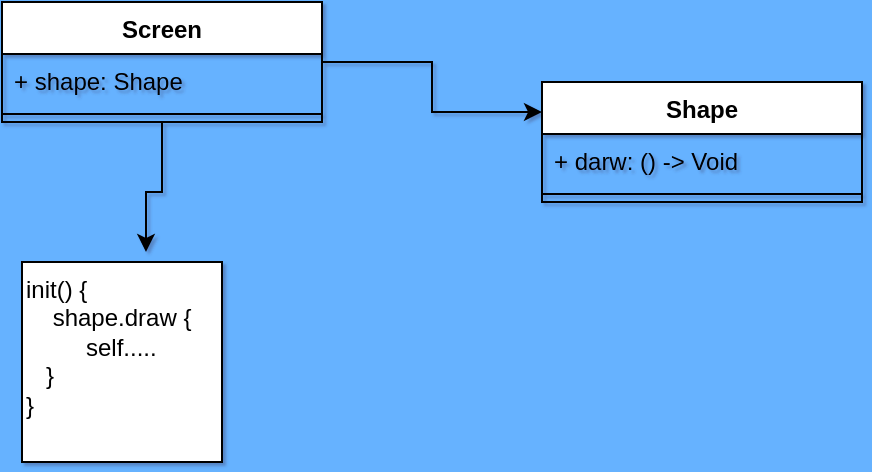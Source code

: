 <mxfile version="13.5.5" type="github">
  <diagram id="wUoBXFSwxUf6GHsxnw4C" name="Lesson5">
    <mxGraphModel dx="786" dy="523" grid="1" gridSize="10" guides="1" tooltips="1" connect="1" arrows="1" fold="1" page="1" pageScale="1" pageWidth="1100" pageHeight="850" background="#66B2FF" math="0" shadow="1">
      <root>
        <mxCell id="0" />
        <mxCell id="1" parent="0" />
        <mxCell id="aGzjHegGz21nCACvbfMs-15" style="edgeStyle=orthogonalEdgeStyle;rounded=0;jumpStyle=arc;orthogonalLoop=1;jettySize=auto;html=1;startFill=0;endArrow=none;endFill=0;curved=1;" parent="1" source="aGzjHegGz21nCACvbfMs-10" edge="1">
          <mxGeometry relative="1" as="geometry">
            <mxPoint x="740" y="100" as="targetPoint" />
          </mxGeometry>
        </mxCell>
        <mxCell id="jRPFUkYvbYelACvfO7u6-10" style="edgeStyle=orthogonalEdgeStyle;rounded=0;orthogonalLoop=1;jettySize=auto;html=1;entryX=0;entryY=0.25;entryDx=0;entryDy=0;" edge="1" parent="1" source="jRPFUkYvbYelACvfO7u6-2" target="jRPFUkYvbYelACvfO7u6-6">
          <mxGeometry relative="1" as="geometry" />
        </mxCell>
        <mxCell id="jRPFUkYvbYelACvfO7u6-16" style="edgeStyle=orthogonalEdgeStyle;rounded=0;orthogonalLoop=1;jettySize=auto;html=1;entryX=0.62;entryY=-0.05;entryDx=0;entryDy=0;entryPerimeter=0;" edge="1" parent="1" source="jRPFUkYvbYelACvfO7u6-2" target="jRPFUkYvbYelACvfO7u6-15">
          <mxGeometry relative="1" as="geometry" />
        </mxCell>
        <mxCell id="jRPFUkYvbYelACvfO7u6-2" value="Screen" style="swimlane;fontStyle=1;align=center;verticalAlign=top;childLayout=stackLayout;horizontal=1;startSize=26;horizontalStack=0;resizeParent=1;resizeParentMax=0;resizeLast=0;collapsible=1;marginBottom=0;" vertex="1" parent="1">
          <mxGeometry x="100" y="90" width="160" height="60" as="geometry" />
        </mxCell>
        <mxCell id="jRPFUkYvbYelACvfO7u6-3" value="+ shape: Shape" style="text;strokeColor=none;fillColor=none;align=left;verticalAlign=top;spacingLeft=4;spacingRight=4;overflow=hidden;rotatable=0;points=[[0,0.5],[1,0.5]];portConstraint=eastwest;" vertex="1" parent="jRPFUkYvbYelACvfO7u6-2">
          <mxGeometry y="26" width="160" height="26" as="geometry" />
        </mxCell>
        <mxCell id="jRPFUkYvbYelACvfO7u6-4" value="" style="line;strokeWidth=1;fillColor=none;align=left;verticalAlign=middle;spacingTop=-1;spacingLeft=3;spacingRight=3;rotatable=0;labelPosition=right;points=[];portConstraint=eastwest;" vertex="1" parent="jRPFUkYvbYelACvfO7u6-2">
          <mxGeometry y="52" width="160" height="8" as="geometry" />
        </mxCell>
        <mxCell id="jRPFUkYvbYelACvfO7u6-6" value="Shape" style="swimlane;fontStyle=1;align=center;verticalAlign=top;childLayout=stackLayout;horizontal=1;startSize=26;horizontalStack=0;resizeParent=1;resizeParentMax=0;resizeLast=0;collapsible=1;marginBottom=0;" vertex="1" parent="1">
          <mxGeometry x="370" y="130" width="160" height="60" as="geometry" />
        </mxCell>
        <mxCell id="jRPFUkYvbYelACvfO7u6-7" value="+ darw: () -&gt; Void" style="text;strokeColor=none;fillColor=none;align=left;verticalAlign=top;spacingLeft=4;spacingRight=4;overflow=hidden;rotatable=0;points=[[0,0.5],[1,0.5]];portConstraint=eastwest;" vertex="1" parent="jRPFUkYvbYelACvfO7u6-6">
          <mxGeometry y="26" width="160" height="26" as="geometry" />
        </mxCell>
        <mxCell id="jRPFUkYvbYelACvfO7u6-8" value="" style="line;strokeWidth=1;fillColor=none;align=left;verticalAlign=middle;spacingTop=-1;spacingLeft=3;spacingRight=3;rotatable=0;labelPosition=right;points=[];portConstraint=eastwest;" vertex="1" parent="jRPFUkYvbYelACvfO7u6-6">
          <mxGeometry y="52" width="160" height="8" as="geometry" />
        </mxCell>
        <mxCell id="jRPFUkYvbYelACvfO7u6-15" value="&lt;div&gt;init() {&lt;/div&gt;&lt;div&gt;&amp;nbsp;&amp;nbsp;&amp;nbsp; shape.draw {&lt;/div&gt;&amp;nbsp;&amp;nbsp;&amp;nbsp;&amp;nbsp;&amp;nbsp;&amp;nbsp;&amp;nbsp;&amp;nbsp; self.....&lt;br&gt;&lt;div&gt;&amp;nbsp;&amp;nbsp; }&lt;br&gt;&lt;/div&gt;&lt;div&gt;}&lt;br&gt;&lt;/div&gt;" style="whiteSpace=wrap;html=1;aspect=fixed;align=left;verticalAlign=top;" vertex="1" parent="1">
          <mxGeometry x="110" y="220" width="100" height="100" as="geometry" />
        </mxCell>
      </root>
    </mxGraphModel>
  </diagram>
</mxfile>
